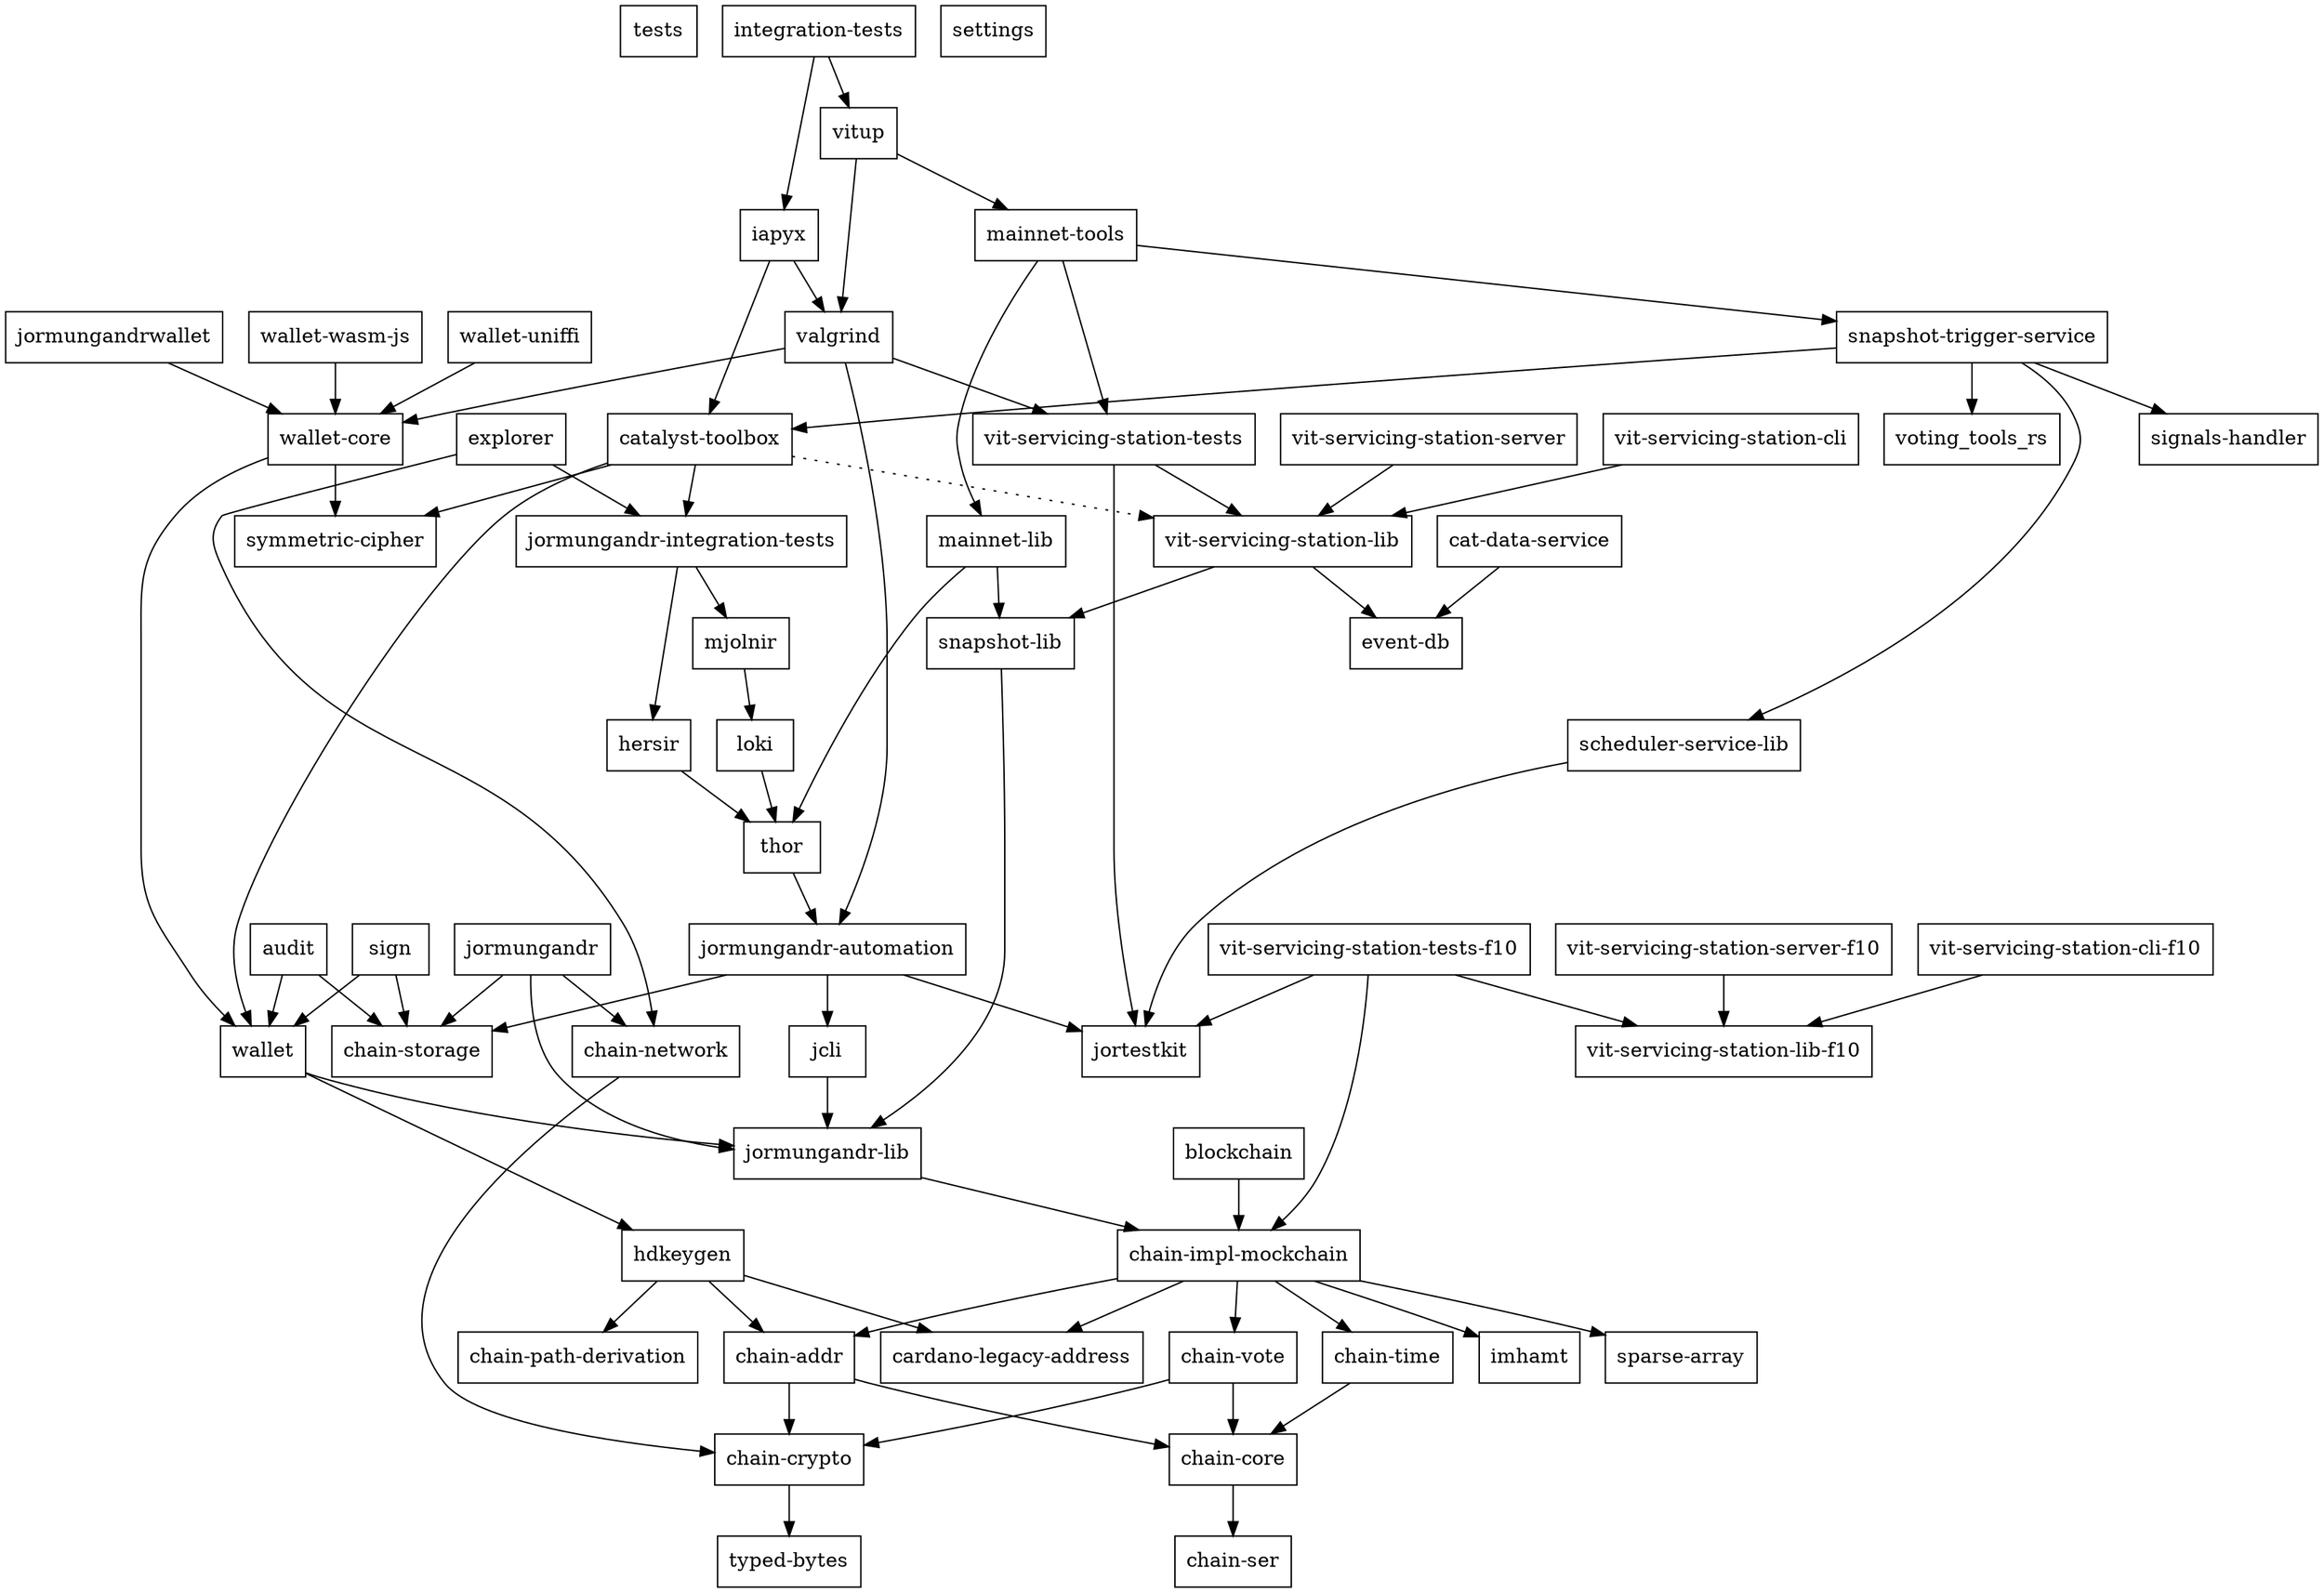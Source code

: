 digraph {
    0 [ label = "tests" shape = box]
    1 [ label = "catalyst-toolbox" shape = box]
    2 [ label = "chain-addr" shape = box]
    3 [ label = "chain-core" shape = box]
    4 [ label = "chain-ser" shape = box]
    5 [ label = "chain-crypto" shape = box]
    6 [ label = "typed-bytes" shape = box]
    7 [ label = "chain-impl-mockchain" shape = box]
    8 [ label = "cardano-legacy-address" shape = box]
    9 [ label = "chain-time" shape = box]
    10 [ label = "chain-vote" shape = box]
    11 [ label = "imhamt" shape = box]
    12 [ label = "sparse-array" shape = box]
    13 [ label = "chain-storage" shape = box]
    14 [ label = "jcli" shape = box]
    15 [ label = "jormungandr-lib" shape = box]
    16 [ label = "jormungandr-automation" shape = box]
    17 [ label = "jortestkit" shape = box]
    18 [ label = "jormungandr-integration-tests" shape = box]
    19 [ label = "hersir" shape = box]
    20 [ label = "thor" shape = box]
    21 [ label = "loki" shape = box]
    22 [ label = "mjolnir" shape = box]
    23 [ label = "snapshot-lib" shape = box]
    24 [ label = "symmetric-cipher" shape = box]
    25 [ label = "vit-servicing-station-lib" shape = box]
    26 [ label = "event-db" shape = box]
    27 [ label = "vit-servicing-station-tests" shape = box]
    28 [ label = "wallet" shape = box]
    29 [ label = "chain-path-derivation" shape = box]
    30 [ label = "hdkeygen" shape = box]
    31 [ label = "chain-network" shape = box]
    32 [ label = "jormungandrwallet" shape = box]
    33 [ label = "wallet-core" shape = box]
    34 [ label = "wallet-wasm-js" shape = box]
    35 [ label = "wallet-uniffi" shape = box]
    36 [ label = "jormungandr" shape = box]
    37 [ label = "explorer" shape = box]
    38 [ label = "settings" shape = box]
    39 [ label = "blockchain" shape = box]
    40 [ label = "vit-servicing-station-cli" shape = box]
    41 [ label = "vit-servicing-station-server" shape = box]
    42 [ label = "iapyx" shape = box]
    43 [ label = "valgrind" shape = box]
    44 [ label = "vitup" shape = box]
    45 [ label = "mainnet-lib" shape = box]
    46 [ label = "mainnet-tools" shape = box]
    47 [ label = "scheduler-service-lib" shape = box]
    48 [ label = "signals-handler" shape = box]
    49 [ label = "snapshot-trigger-service" shape = box]
    50 [ label = "voting_tools_rs" shape = box]
    51 [ label = "integration-tests" shape = box]
    52 [ label = "cat-data-service" shape = box]
    53 [ label = "audit" shape = box]
    54 [ label = "vit-servicing-station-cli-f10" shape = box]
    55 [ label = "vit-servicing-station-lib-f10" shape = box]
    56 [ label = "vit-servicing-station-server-f10" shape = box]
    57 [ label = "vit-servicing-station-tests-f10" shape = box]
    58 [ label = "sign" shape = box]
    1 -> 18 [ ]
    1 -> 24 [ ]
    1 -> 25 [ style = dotted]
    1 -> 28 [ ]
    2 -> 3 [ ]
    2 -> 5 [ ]
    3 -> 4 [ ]
    5 -> 6 [ ]
    7 -> 8 [ ]
    7 -> 2 [ ]
    7 -> 9 [ ]
    7 -> 10 [ ]
    7 -> 11 [ ]
    7 -> 12 [ ]
    9 -> 3 [ ]
    10 -> 3 [ ]
    10 -> 5 [ ]
    14 -> 15 [ ]
    15 -> 7 [ ]
    16 -> 13 [ ]
    16 -> 14 [ ]
    16 -> 17 [ ]
    18 -> 19 [ ]
    18 -> 22 [ ]
    19 -> 20 [ ]
    20 -> 16 [ ]
    21 -> 20 [ ]
    22 -> 21 [ ]
    23 -> 15 [ ]
    25 -> 26 [ ]
    25 -> 23 [ ]
    27 -> 17 [ ]
    27 -> 25 [ ]
    28 -> 30 [ ]
    28 -> 15 [ ]
    30 -> 8 [ ]
    30 -> 2 [ ]
    30 -> 29 [ ]
    31 -> 5 [ ]
    32 -> 33 [ ]
    33 -> 24 [ ]
    33 -> 28 [ ]
    34 -> 33 [ ]
    35 -> 33 [ ]
    36 -> 31 [ ]
    36 -> 13 [ ]
    36 -> 15 [ ]
    37 -> 31 [ ]
    37 -> 18 [ ]
    39 -> 7 [ ]
    40 -> 25 [ ]
    41 -> 25 [ ]
    42 -> 1 [ ]
    42 -> 43 [ ]
    43 -> 16 [ ]
    43 -> 27 [ ]
    43 -> 33 [ ]
    44 -> 46 [ ]
    44 -> 43 [ ]
    45 -> 23 [ ]
    45 -> 20 [ ]
    46 -> 45 [ ]
    46 -> 49 [ ]
    46 -> 27 [ ]
    47 -> 17 [ ]
    49 -> 1 [ ]
    49 -> 47 [ ]
    49 -> 48 [ ]
    49 -> 50 [ ]
    51 -> 42 [ ]
    51 -> 44 [ ]
    52 -> 26 [ ]
    53 -> 13 [ ]
    53 -> 28 [ ]
    54 -> 55 [ ]
    56 -> 55 [ ]
    57 -> 7 [ ]
    57 -> 17 [ ]
    57 -> 55 [ ]
    58 -> 13 [ ]
    58 -> 28 [ ]
}

